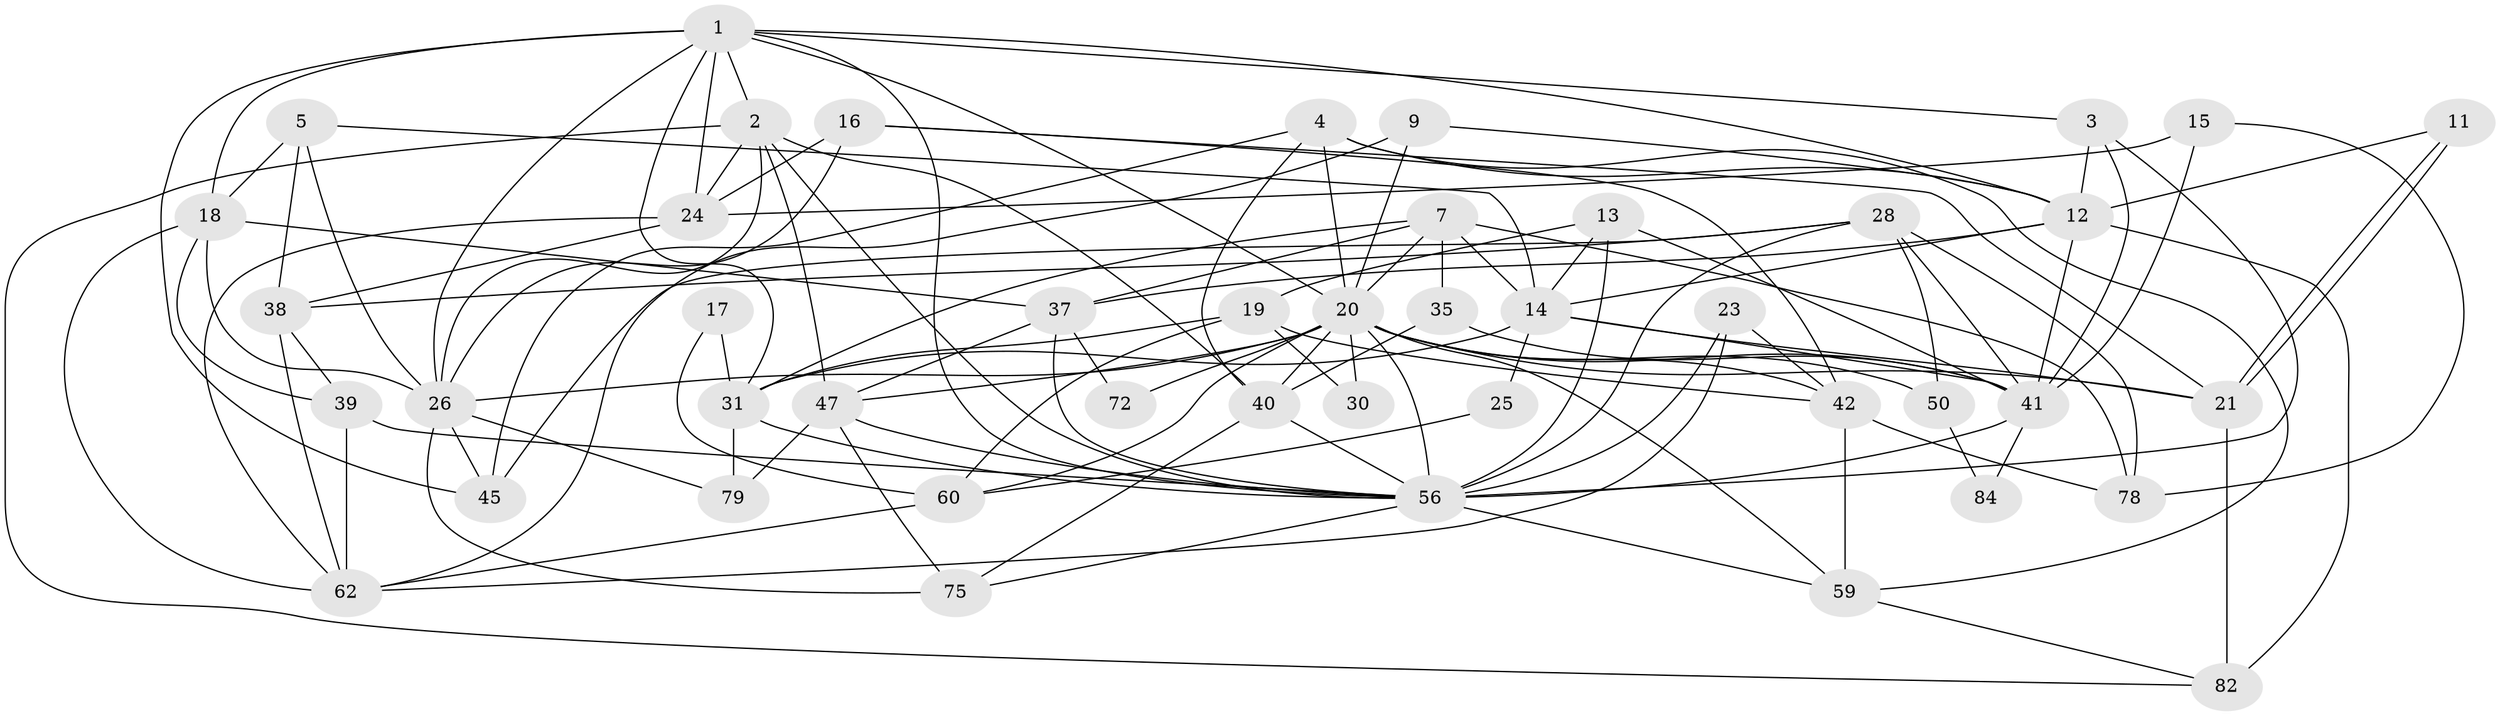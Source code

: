 // original degree distribution, {4: 0.24444444444444444, 2: 0.14444444444444443, 6: 0.12222222222222222, 3: 0.25555555555555554, 5: 0.2, 7: 0.03333333333333333}
// Generated by graph-tools (version 1.1) at 2025/14/03/09/25 04:14:50]
// undirected, 45 vertices, 122 edges
graph export_dot {
graph [start="1"]
  node [color=gray90,style=filled];
  1 [super="+6+10+22"];
  2 [super="+55+81"];
  3 [super="+8"];
  4 [super="+85"];
  5 [super="+74"];
  7;
  9 [super="+44"];
  11;
  12 [super="+90+32+67"];
  13;
  14 [super="+43"];
  15;
  16;
  17;
  18 [super="+86"];
  19 [super="+54"];
  20 [super="+77+33+29+27"];
  21 [super="+53"];
  23;
  24 [super="+48"];
  25;
  26 [super="+57+89"];
  28 [super="+80"];
  30;
  31 [super="+34+63"];
  35;
  37 [super="+46"];
  38;
  39;
  40 [super="+87"];
  41 [super="+51"];
  42 [super="+49"];
  45;
  47 [super="+66"];
  50;
  56 [super="+58+61"];
  59;
  60;
  62 [super="+64"];
  72;
  75;
  78;
  79;
  82;
  84;
  1 -- 2;
  1 -- 3;
  1 -- 12 [weight=2];
  1 -- 20;
  1 -- 18;
  1 -- 45;
  1 -- 26;
  1 -- 24;
  1 -- 31 [weight=2];
  1 -- 56;
  2 -- 82;
  2 -- 26;
  2 -- 47;
  2 -- 40;
  2 -- 56;
  2 -- 24;
  3 -- 12;
  3 -- 56;
  3 -- 41;
  4 -- 45;
  4 -- 12 [weight=2];
  4 -- 20;
  4 -- 59;
  4 -- 40;
  5 -- 38;
  5 -- 18;
  5 -- 14;
  5 -- 26;
  7 -- 37;
  7 -- 14;
  7 -- 35;
  7 -- 78;
  7 -- 20;
  7 -- 31;
  9 -- 20;
  9 -- 62;
  9 -- 12;
  11 -- 21;
  11 -- 21;
  11 -- 12;
  12 -- 82 [weight=2];
  12 -- 14;
  12 -- 37;
  12 -- 41;
  13 -- 19;
  13 -- 14;
  13 -- 41;
  13 -- 56;
  14 -- 21;
  14 -- 25;
  14 -- 31;
  14 -- 41;
  15 -- 24;
  15 -- 78;
  15 -- 41;
  16 -- 24;
  16 -- 42;
  16 -- 26;
  16 -- 21;
  17 -- 60;
  17 -- 31;
  18 -- 37;
  18 -- 39;
  18 -- 26;
  18 -- 62;
  19 -- 30;
  19 -- 42;
  19 -- 60;
  19 -- 31 [weight=2];
  20 -- 21;
  20 -- 50;
  20 -- 42;
  20 -- 60;
  20 -- 72 [weight=2];
  20 -- 30;
  20 -- 56 [weight=3];
  20 -- 47;
  20 -- 40 [weight=2];
  20 -- 26;
  20 -- 59;
  20 -- 41;
  21 -- 82;
  23 -- 42;
  23 -- 62;
  23 -- 56;
  24 -- 38;
  24 -- 62;
  25 -- 60;
  26 -- 45;
  26 -- 79;
  26 -- 75;
  28 -- 38;
  28 -- 45;
  28 -- 78;
  28 -- 50;
  28 -- 41 [weight=2];
  28 -- 56;
  31 -- 79;
  31 -- 56;
  35 -- 41;
  35 -- 40;
  37 -- 72;
  37 -- 56;
  37 -- 47;
  38 -- 39;
  38 -- 62;
  39 -- 62;
  39 -- 56;
  40 -- 56;
  40 -- 75;
  41 -- 84;
  41 -- 56;
  42 -- 59;
  42 -- 78;
  47 -- 75;
  47 -- 79;
  47 -- 56;
  50 -- 84;
  56 -- 75;
  56 -- 59;
  59 -- 82;
  60 -- 62;
}
